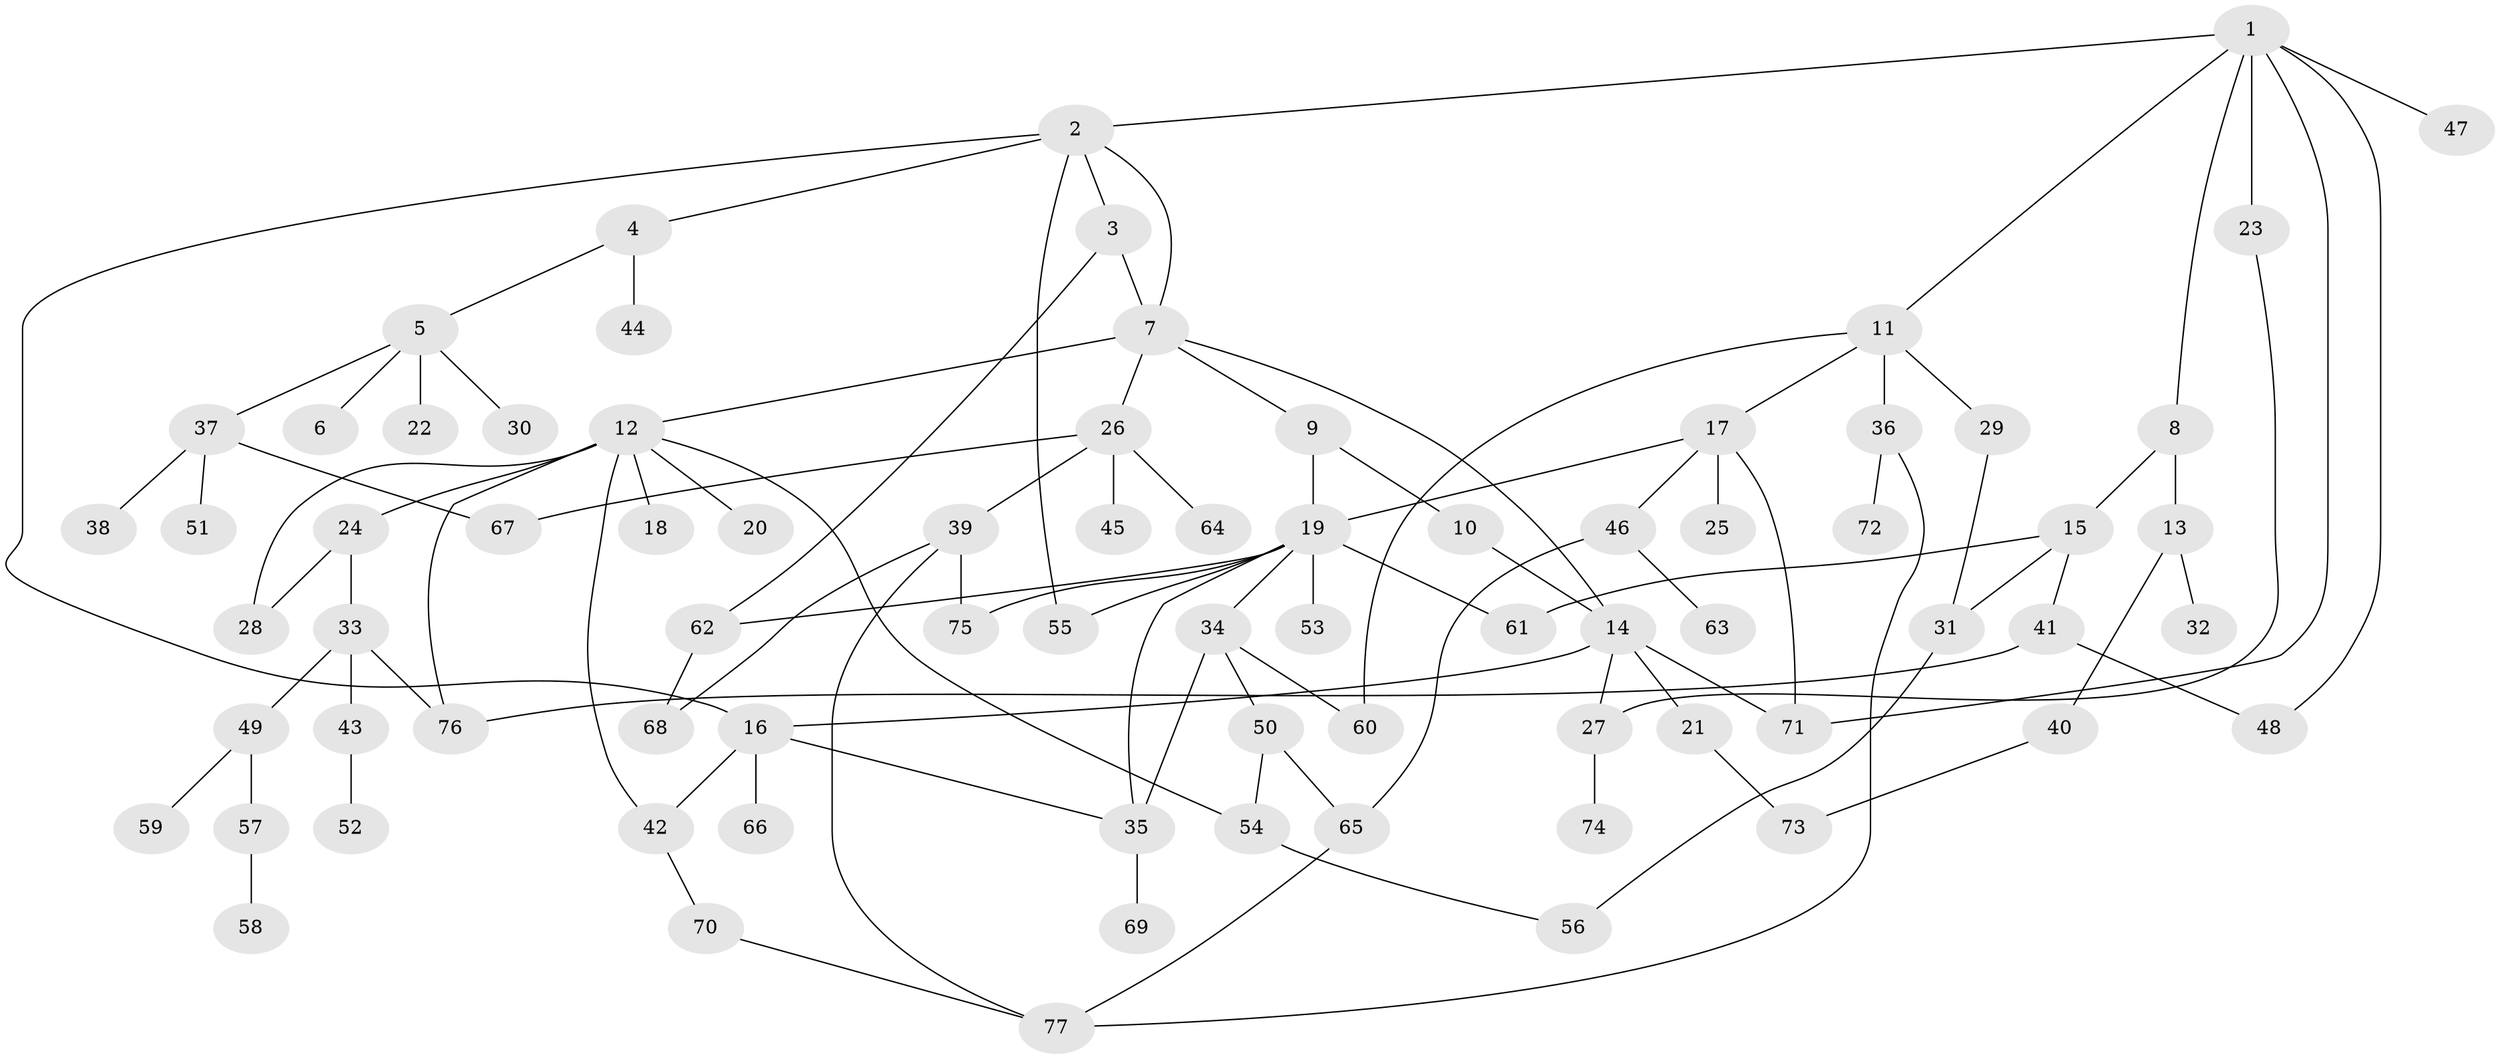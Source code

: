 // Generated by graph-tools (version 1.1) at 2025/49/03/09/25 03:49:24]
// undirected, 77 vertices, 105 edges
graph export_dot {
graph [start="1"]
  node [color=gray90,style=filled];
  1;
  2;
  3;
  4;
  5;
  6;
  7;
  8;
  9;
  10;
  11;
  12;
  13;
  14;
  15;
  16;
  17;
  18;
  19;
  20;
  21;
  22;
  23;
  24;
  25;
  26;
  27;
  28;
  29;
  30;
  31;
  32;
  33;
  34;
  35;
  36;
  37;
  38;
  39;
  40;
  41;
  42;
  43;
  44;
  45;
  46;
  47;
  48;
  49;
  50;
  51;
  52;
  53;
  54;
  55;
  56;
  57;
  58;
  59;
  60;
  61;
  62;
  63;
  64;
  65;
  66;
  67;
  68;
  69;
  70;
  71;
  72;
  73;
  74;
  75;
  76;
  77;
  1 -- 2;
  1 -- 8;
  1 -- 11;
  1 -- 23;
  1 -- 47;
  1 -- 48;
  1 -- 71;
  2 -- 3;
  2 -- 4;
  2 -- 55;
  2 -- 16;
  2 -- 7;
  3 -- 7;
  3 -- 62;
  4 -- 5;
  4 -- 44;
  5 -- 6;
  5 -- 22;
  5 -- 30;
  5 -- 37;
  7 -- 9;
  7 -- 12;
  7 -- 26;
  7 -- 14;
  8 -- 13;
  8 -- 15;
  9 -- 10;
  9 -- 19;
  10 -- 14;
  11 -- 17;
  11 -- 29;
  11 -- 36;
  11 -- 60;
  12 -- 18;
  12 -- 20;
  12 -- 24;
  12 -- 42;
  12 -- 54;
  12 -- 76;
  12 -- 28;
  13 -- 32;
  13 -- 40;
  14 -- 16;
  14 -- 21;
  14 -- 71;
  14 -- 27;
  15 -- 31;
  15 -- 41;
  15 -- 61;
  16 -- 66;
  16 -- 35;
  16 -- 42;
  17 -- 19;
  17 -- 25;
  17 -- 46;
  17 -- 71;
  19 -- 34;
  19 -- 35;
  19 -- 53;
  19 -- 62;
  19 -- 75;
  19 -- 61;
  19 -- 55;
  21 -- 73;
  23 -- 27;
  24 -- 28;
  24 -- 33;
  26 -- 39;
  26 -- 45;
  26 -- 64;
  26 -- 67;
  27 -- 74;
  29 -- 31;
  31 -- 56;
  33 -- 43;
  33 -- 49;
  33 -- 76;
  34 -- 50;
  34 -- 35;
  34 -- 60;
  35 -- 69;
  36 -- 72;
  36 -- 77;
  37 -- 38;
  37 -- 51;
  37 -- 67;
  39 -- 77;
  39 -- 68;
  39 -- 75;
  40 -- 73;
  41 -- 48;
  41 -- 76;
  42 -- 70;
  43 -- 52;
  46 -- 63;
  46 -- 65;
  49 -- 57;
  49 -- 59;
  50 -- 65;
  50 -- 54;
  54 -- 56;
  57 -- 58;
  62 -- 68;
  65 -- 77;
  70 -- 77;
}
